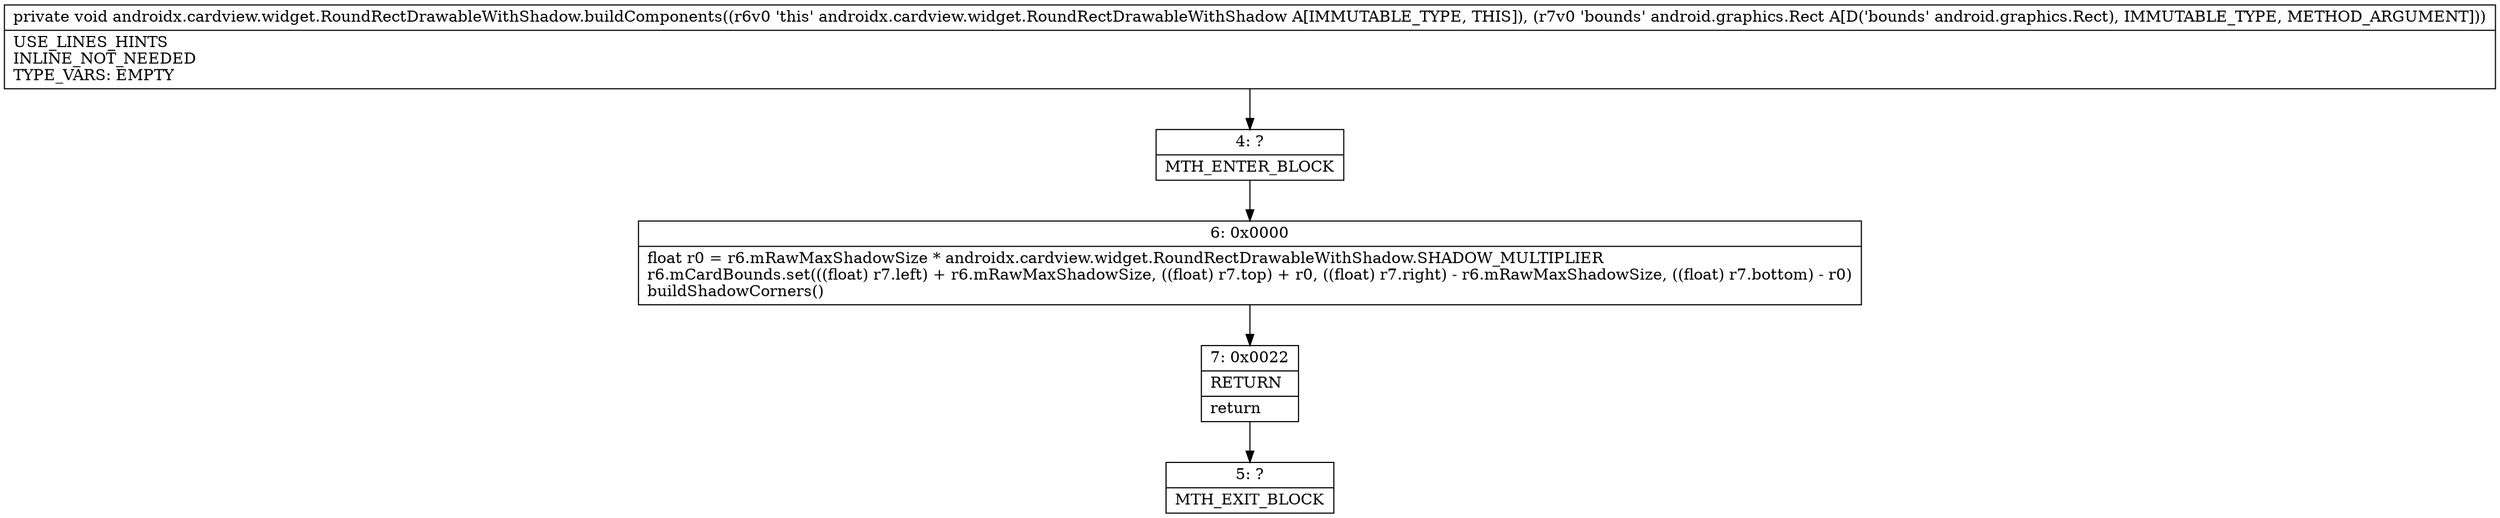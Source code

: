digraph "CFG forandroidx.cardview.widget.RoundRectDrawableWithShadow.buildComponents(Landroid\/graphics\/Rect;)V" {
Node_4 [shape=record,label="{4\:\ ?|MTH_ENTER_BLOCK\l}"];
Node_6 [shape=record,label="{6\:\ 0x0000|float r0 = r6.mRawMaxShadowSize * androidx.cardview.widget.RoundRectDrawableWithShadow.SHADOW_MULTIPLIER\lr6.mCardBounds.set(((float) r7.left) + r6.mRawMaxShadowSize, ((float) r7.top) + r0, ((float) r7.right) \- r6.mRawMaxShadowSize, ((float) r7.bottom) \- r0)\lbuildShadowCorners()\l}"];
Node_7 [shape=record,label="{7\:\ 0x0022|RETURN\l|return\l}"];
Node_5 [shape=record,label="{5\:\ ?|MTH_EXIT_BLOCK\l}"];
MethodNode[shape=record,label="{private void androidx.cardview.widget.RoundRectDrawableWithShadow.buildComponents((r6v0 'this' androidx.cardview.widget.RoundRectDrawableWithShadow A[IMMUTABLE_TYPE, THIS]), (r7v0 'bounds' android.graphics.Rect A[D('bounds' android.graphics.Rect), IMMUTABLE_TYPE, METHOD_ARGUMENT]))  | USE_LINES_HINTS\lINLINE_NOT_NEEDED\lTYPE_VARS: EMPTY\l}"];
MethodNode -> Node_4;Node_4 -> Node_6;
Node_6 -> Node_7;
Node_7 -> Node_5;
}

